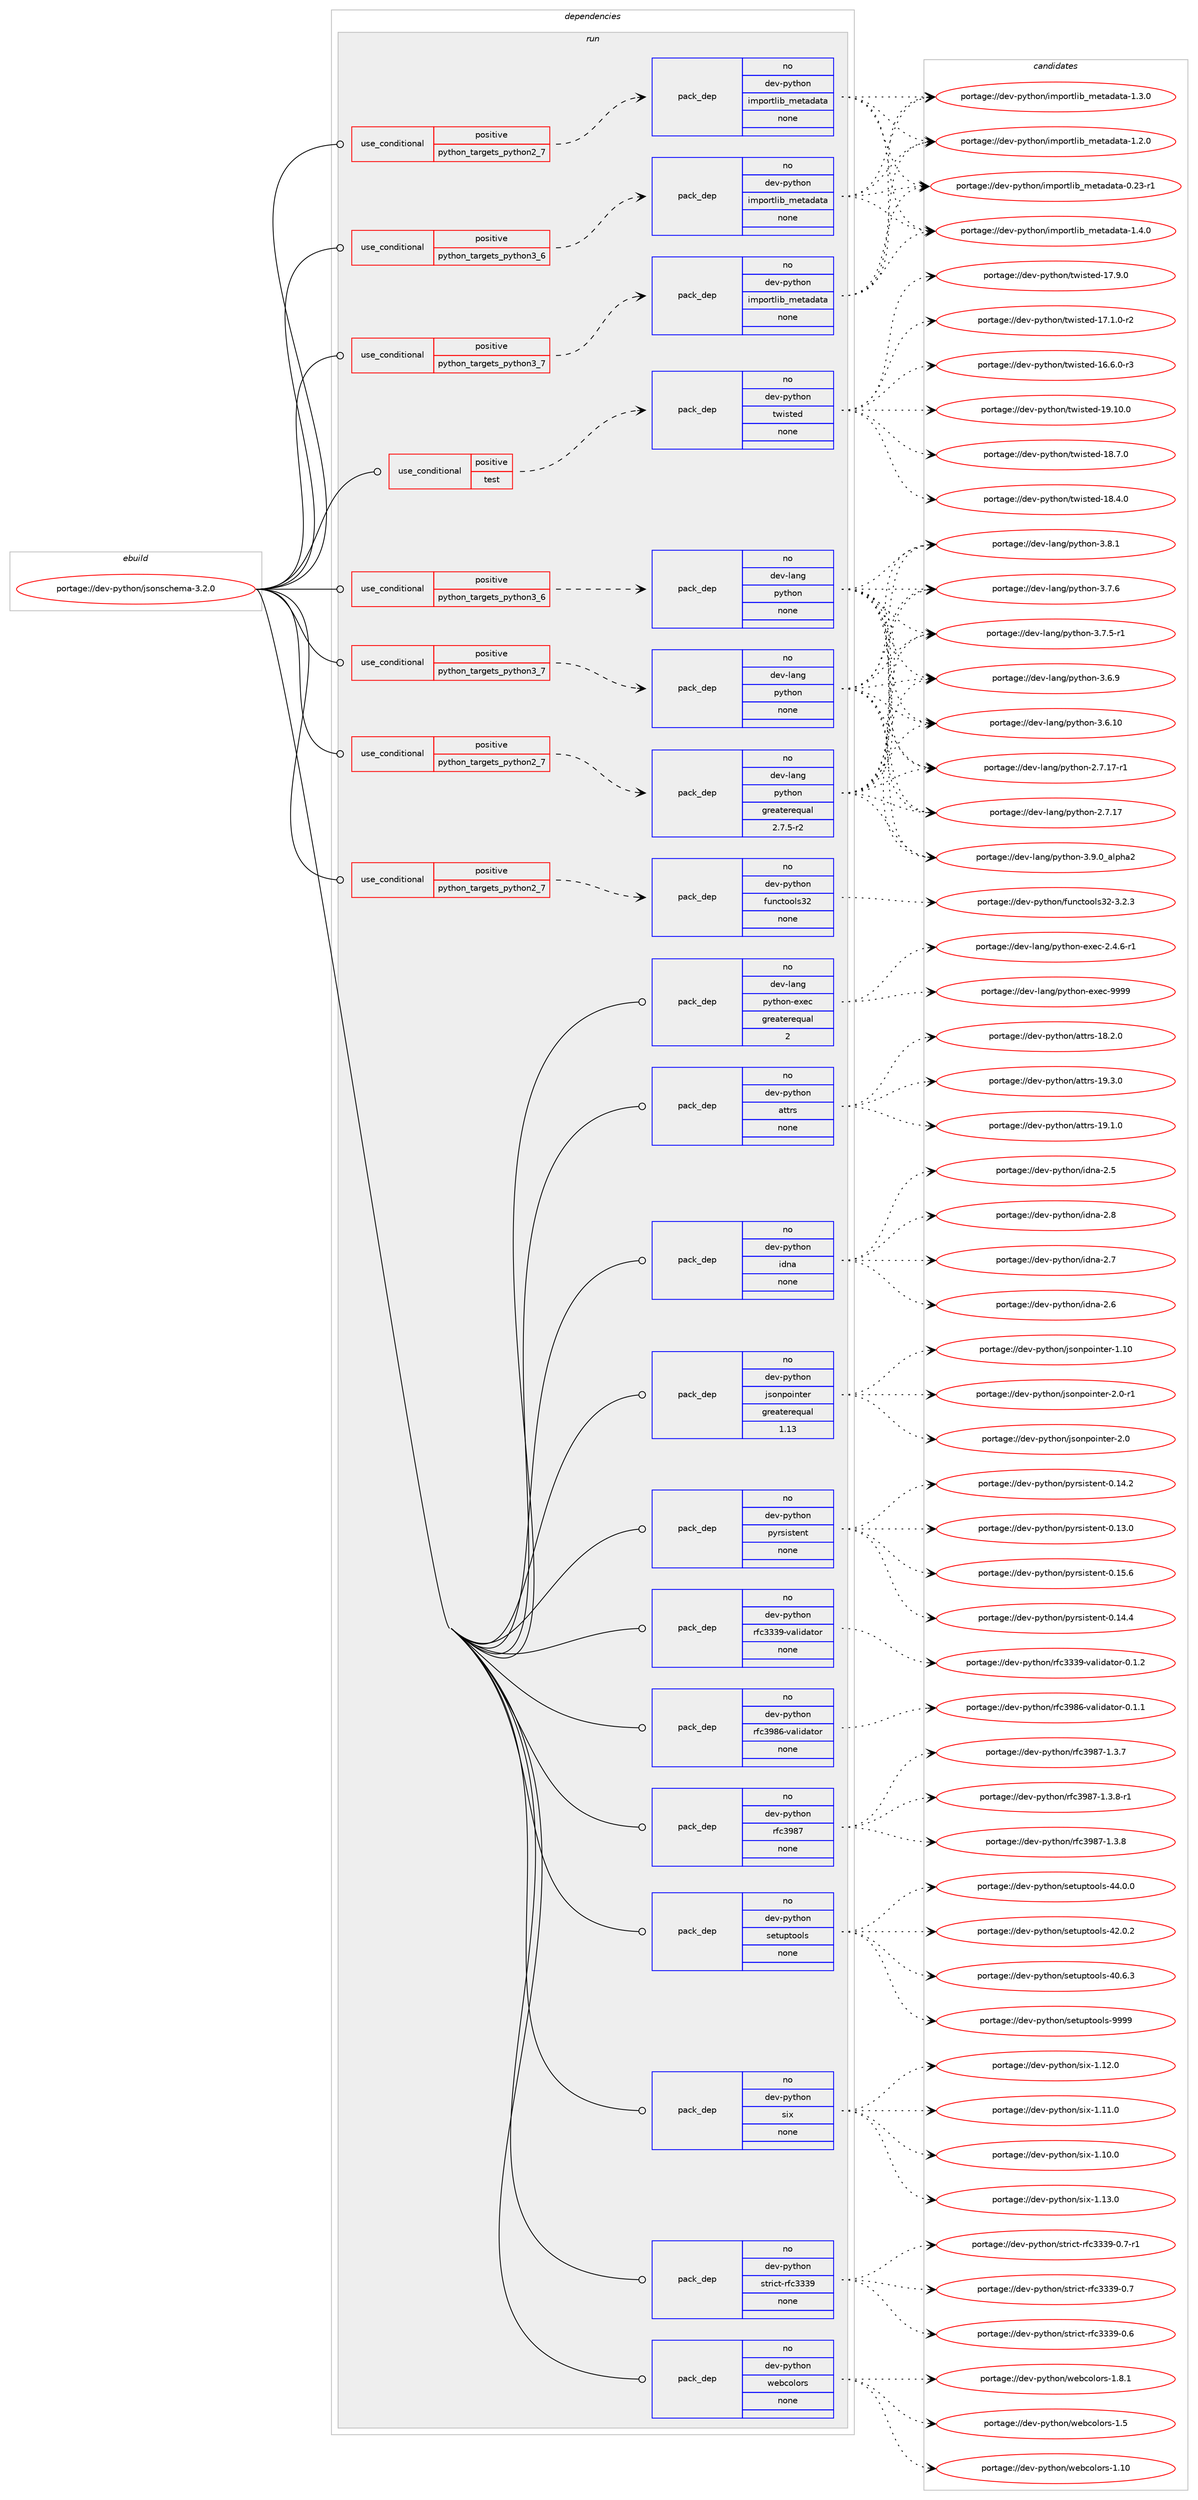 digraph prolog {

# *************
# Graph options
# *************

newrank=true;
concentrate=true;
compound=true;
graph [rankdir=LR,fontname=Helvetica,fontsize=10,ranksep=1.5];#, ranksep=2.5, nodesep=0.2];
edge  [arrowhead=vee];
node  [fontname=Helvetica,fontsize=10];

# **********
# The ebuild
# **********

subgraph cluster_leftcol {
color=gray;
label=<<i>ebuild</i>>;
id [label="portage://dev-python/jsonschema-3.2.0", color=red, width=4, href="../dev-python/jsonschema-3.2.0.svg"];
}

# ****************
# The dependencies
# ****************

subgraph cluster_midcol {
color=gray;
label=<<i>dependencies</i>>;
subgraph cluster_compile {
fillcolor="#eeeeee";
style=filled;
label=<<i>compile</i>>;
}
subgraph cluster_compileandrun {
fillcolor="#eeeeee";
style=filled;
label=<<i>compile and run</i>>;
}
subgraph cluster_run {
fillcolor="#eeeeee";
style=filled;
label=<<i>run</i>>;
subgraph cond113858 {
dependency453580 [label=<<TABLE BORDER="0" CELLBORDER="1" CELLSPACING="0" CELLPADDING="4"><TR><TD ROWSPAN="3" CELLPADDING="10">use_conditional</TD></TR><TR><TD>positive</TD></TR><TR><TD>python_targets_python2_7</TD></TR></TABLE>>, shape=none, color=red];
subgraph pack334740 {
dependency453581 [label=<<TABLE BORDER="0" CELLBORDER="1" CELLSPACING="0" CELLPADDING="4" WIDTH="220"><TR><TD ROWSPAN="6" CELLPADDING="30">pack_dep</TD></TR><TR><TD WIDTH="110">no</TD></TR><TR><TD>dev-lang</TD></TR><TR><TD>python</TD></TR><TR><TD>greaterequal</TD></TR><TR><TD>2.7.5-r2</TD></TR></TABLE>>, shape=none, color=blue];
}
dependency453580:e -> dependency453581:w [weight=20,style="dashed",arrowhead="vee"];
}
id:e -> dependency453580:w [weight=20,style="solid",arrowhead="odot"];
subgraph cond113859 {
dependency453582 [label=<<TABLE BORDER="0" CELLBORDER="1" CELLSPACING="0" CELLPADDING="4"><TR><TD ROWSPAN="3" CELLPADDING="10">use_conditional</TD></TR><TR><TD>positive</TD></TR><TR><TD>python_targets_python2_7</TD></TR></TABLE>>, shape=none, color=red];
subgraph pack334741 {
dependency453583 [label=<<TABLE BORDER="0" CELLBORDER="1" CELLSPACING="0" CELLPADDING="4" WIDTH="220"><TR><TD ROWSPAN="6" CELLPADDING="30">pack_dep</TD></TR><TR><TD WIDTH="110">no</TD></TR><TR><TD>dev-python</TD></TR><TR><TD>functools32</TD></TR><TR><TD>none</TD></TR><TR><TD></TD></TR></TABLE>>, shape=none, color=blue];
}
dependency453582:e -> dependency453583:w [weight=20,style="dashed",arrowhead="vee"];
}
id:e -> dependency453582:w [weight=20,style="solid",arrowhead="odot"];
subgraph cond113860 {
dependency453584 [label=<<TABLE BORDER="0" CELLBORDER="1" CELLSPACING="0" CELLPADDING="4"><TR><TD ROWSPAN="3" CELLPADDING="10">use_conditional</TD></TR><TR><TD>positive</TD></TR><TR><TD>python_targets_python2_7</TD></TR></TABLE>>, shape=none, color=red];
subgraph pack334742 {
dependency453585 [label=<<TABLE BORDER="0" CELLBORDER="1" CELLSPACING="0" CELLPADDING="4" WIDTH="220"><TR><TD ROWSPAN="6" CELLPADDING="30">pack_dep</TD></TR><TR><TD WIDTH="110">no</TD></TR><TR><TD>dev-python</TD></TR><TR><TD>importlib_metadata</TD></TR><TR><TD>none</TD></TR><TR><TD></TD></TR></TABLE>>, shape=none, color=blue];
}
dependency453584:e -> dependency453585:w [weight=20,style="dashed",arrowhead="vee"];
}
id:e -> dependency453584:w [weight=20,style="solid",arrowhead="odot"];
subgraph cond113861 {
dependency453586 [label=<<TABLE BORDER="0" CELLBORDER="1" CELLSPACING="0" CELLPADDING="4"><TR><TD ROWSPAN="3" CELLPADDING="10">use_conditional</TD></TR><TR><TD>positive</TD></TR><TR><TD>python_targets_python3_6</TD></TR></TABLE>>, shape=none, color=red];
subgraph pack334743 {
dependency453587 [label=<<TABLE BORDER="0" CELLBORDER="1" CELLSPACING="0" CELLPADDING="4" WIDTH="220"><TR><TD ROWSPAN="6" CELLPADDING="30">pack_dep</TD></TR><TR><TD WIDTH="110">no</TD></TR><TR><TD>dev-lang</TD></TR><TR><TD>python</TD></TR><TR><TD>none</TD></TR><TR><TD></TD></TR></TABLE>>, shape=none, color=blue];
}
dependency453586:e -> dependency453587:w [weight=20,style="dashed",arrowhead="vee"];
}
id:e -> dependency453586:w [weight=20,style="solid",arrowhead="odot"];
subgraph cond113862 {
dependency453588 [label=<<TABLE BORDER="0" CELLBORDER="1" CELLSPACING="0" CELLPADDING="4"><TR><TD ROWSPAN="3" CELLPADDING="10">use_conditional</TD></TR><TR><TD>positive</TD></TR><TR><TD>python_targets_python3_6</TD></TR></TABLE>>, shape=none, color=red];
subgraph pack334744 {
dependency453589 [label=<<TABLE BORDER="0" CELLBORDER="1" CELLSPACING="0" CELLPADDING="4" WIDTH="220"><TR><TD ROWSPAN="6" CELLPADDING="30">pack_dep</TD></TR><TR><TD WIDTH="110">no</TD></TR><TR><TD>dev-python</TD></TR><TR><TD>importlib_metadata</TD></TR><TR><TD>none</TD></TR><TR><TD></TD></TR></TABLE>>, shape=none, color=blue];
}
dependency453588:e -> dependency453589:w [weight=20,style="dashed",arrowhead="vee"];
}
id:e -> dependency453588:w [weight=20,style="solid",arrowhead="odot"];
subgraph cond113863 {
dependency453590 [label=<<TABLE BORDER="0" CELLBORDER="1" CELLSPACING="0" CELLPADDING="4"><TR><TD ROWSPAN="3" CELLPADDING="10">use_conditional</TD></TR><TR><TD>positive</TD></TR><TR><TD>python_targets_python3_7</TD></TR></TABLE>>, shape=none, color=red];
subgraph pack334745 {
dependency453591 [label=<<TABLE BORDER="0" CELLBORDER="1" CELLSPACING="0" CELLPADDING="4" WIDTH="220"><TR><TD ROWSPAN="6" CELLPADDING="30">pack_dep</TD></TR><TR><TD WIDTH="110">no</TD></TR><TR><TD>dev-lang</TD></TR><TR><TD>python</TD></TR><TR><TD>none</TD></TR><TR><TD></TD></TR></TABLE>>, shape=none, color=blue];
}
dependency453590:e -> dependency453591:w [weight=20,style="dashed",arrowhead="vee"];
}
id:e -> dependency453590:w [weight=20,style="solid",arrowhead="odot"];
subgraph cond113864 {
dependency453592 [label=<<TABLE BORDER="0" CELLBORDER="1" CELLSPACING="0" CELLPADDING="4"><TR><TD ROWSPAN="3" CELLPADDING="10">use_conditional</TD></TR><TR><TD>positive</TD></TR><TR><TD>python_targets_python3_7</TD></TR></TABLE>>, shape=none, color=red];
subgraph pack334746 {
dependency453593 [label=<<TABLE BORDER="0" CELLBORDER="1" CELLSPACING="0" CELLPADDING="4" WIDTH="220"><TR><TD ROWSPAN="6" CELLPADDING="30">pack_dep</TD></TR><TR><TD WIDTH="110">no</TD></TR><TR><TD>dev-python</TD></TR><TR><TD>importlib_metadata</TD></TR><TR><TD>none</TD></TR><TR><TD></TD></TR></TABLE>>, shape=none, color=blue];
}
dependency453592:e -> dependency453593:w [weight=20,style="dashed",arrowhead="vee"];
}
id:e -> dependency453592:w [weight=20,style="solid",arrowhead="odot"];
subgraph cond113865 {
dependency453594 [label=<<TABLE BORDER="0" CELLBORDER="1" CELLSPACING="0" CELLPADDING="4"><TR><TD ROWSPAN="3" CELLPADDING="10">use_conditional</TD></TR><TR><TD>positive</TD></TR><TR><TD>test</TD></TR></TABLE>>, shape=none, color=red];
subgraph pack334747 {
dependency453595 [label=<<TABLE BORDER="0" CELLBORDER="1" CELLSPACING="0" CELLPADDING="4" WIDTH="220"><TR><TD ROWSPAN="6" CELLPADDING="30">pack_dep</TD></TR><TR><TD WIDTH="110">no</TD></TR><TR><TD>dev-python</TD></TR><TR><TD>twisted</TD></TR><TR><TD>none</TD></TR><TR><TD></TD></TR></TABLE>>, shape=none, color=blue];
}
dependency453594:e -> dependency453595:w [weight=20,style="dashed",arrowhead="vee"];
}
id:e -> dependency453594:w [weight=20,style="solid",arrowhead="odot"];
subgraph pack334748 {
dependency453596 [label=<<TABLE BORDER="0" CELLBORDER="1" CELLSPACING="0" CELLPADDING="4" WIDTH="220"><TR><TD ROWSPAN="6" CELLPADDING="30">pack_dep</TD></TR><TR><TD WIDTH="110">no</TD></TR><TR><TD>dev-lang</TD></TR><TR><TD>python-exec</TD></TR><TR><TD>greaterequal</TD></TR><TR><TD>2</TD></TR></TABLE>>, shape=none, color=blue];
}
id:e -> dependency453596:w [weight=20,style="solid",arrowhead="odot"];
subgraph pack334749 {
dependency453597 [label=<<TABLE BORDER="0" CELLBORDER="1" CELLSPACING="0" CELLPADDING="4" WIDTH="220"><TR><TD ROWSPAN="6" CELLPADDING="30">pack_dep</TD></TR><TR><TD WIDTH="110">no</TD></TR><TR><TD>dev-python</TD></TR><TR><TD>attrs</TD></TR><TR><TD>none</TD></TR><TR><TD></TD></TR></TABLE>>, shape=none, color=blue];
}
id:e -> dependency453597:w [weight=20,style="solid",arrowhead="odot"];
subgraph pack334750 {
dependency453598 [label=<<TABLE BORDER="0" CELLBORDER="1" CELLSPACING="0" CELLPADDING="4" WIDTH="220"><TR><TD ROWSPAN="6" CELLPADDING="30">pack_dep</TD></TR><TR><TD WIDTH="110">no</TD></TR><TR><TD>dev-python</TD></TR><TR><TD>idna</TD></TR><TR><TD>none</TD></TR><TR><TD></TD></TR></TABLE>>, shape=none, color=blue];
}
id:e -> dependency453598:w [weight=20,style="solid",arrowhead="odot"];
subgraph pack334751 {
dependency453599 [label=<<TABLE BORDER="0" CELLBORDER="1" CELLSPACING="0" CELLPADDING="4" WIDTH="220"><TR><TD ROWSPAN="6" CELLPADDING="30">pack_dep</TD></TR><TR><TD WIDTH="110">no</TD></TR><TR><TD>dev-python</TD></TR><TR><TD>jsonpointer</TD></TR><TR><TD>greaterequal</TD></TR><TR><TD>1.13</TD></TR></TABLE>>, shape=none, color=blue];
}
id:e -> dependency453599:w [weight=20,style="solid",arrowhead="odot"];
subgraph pack334752 {
dependency453600 [label=<<TABLE BORDER="0" CELLBORDER="1" CELLSPACING="0" CELLPADDING="4" WIDTH="220"><TR><TD ROWSPAN="6" CELLPADDING="30">pack_dep</TD></TR><TR><TD WIDTH="110">no</TD></TR><TR><TD>dev-python</TD></TR><TR><TD>pyrsistent</TD></TR><TR><TD>none</TD></TR><TR><TD></TD></TR></TABLE>>, shape=none, color=blue];
}
id:e -> dependency453600:w [weight=20,style="solid",arrowhead="odot"];
subgraph pack334753 {
dependency453601 [label=<<TABLE BORDER="0" CELLBORDER="1" CELLSPACING="0" CELLPADDING="4" WIDTH="220"><TR><TD ROWSPAN="6" CELLPADDING="30">pack_dep</TD></TR><TR><TD WIDTH="110">no</TD></TR><TR><TD>dev-python</TD></TR><TR><TD>rfc3339-validator</TD></TR><TR><TD>none</TD></TR><TR><TD></TD></TR></TABLE>>, shape=none, color=blue];
}
id:e -> dependency453601:w [weight=20,style="solid",arrowhead="odot"];
subgraph pack334754 {
dependency453602 [label=<<TABLE BORDER="0" CELLBORDER="1" CELLSPACING="0" CELLPADDING="4" WIDTH="220"><TR><TD ROWSPAN="6" CELLPADDING="30">pack_dep</TD></TR><TR><TD WIDTH="110">no</TD></TR><TR><TD>dev-python</TD></TR><TR><TD>rfc3986-validator</TD></TR><TR><TD>none</TD></TR><TR><TD></TD></TR></TABLE>>, shape=none, color=blue];
}
id:e -> dependency453602:w [weight=20,style="solid",arrowhead="odot"];
subgraph pack334755 {
dependency453603 [label=<<TABLE BORDER="0" CELLBORDER="1" CELLSPACING="0" CELLPADDING="4" WIDTH="220"><TR><TD ROWSPAN="6" CELLPADDING="30">pack_dep</TD></TR><TR><TD WIDTH="110">no</TD></TR><TR><TD>dev-python</TD></TR><TR><TD>rfc3987</TD></TR><TR><TD>none</TD></TR><TR><TD></TD></TR></TABLE>>, shape=none, color=blue];
}
id:e -> dependency453603:w [weight=20,style="solid",arrowhead="odot"];
subgraph pack334756 {
dependency453604 [label=<<TABLE BORDER="0" CELLBORDER="1" CELLSPACING="0" CELLPADDING="4" WIDTH="220"><TR><TD ROWSPAN="6" CELLPADDING="30">pack_dep</TD></TR><TR><TD WIDTH="110">no</TD></TR><TR><TD>dev-python</TD></TR><TR><TD>setuptools</TD></TR><TR><TD>none</TD></TR><TR><TD></TD></TR></TABLE>>, shape=none, color=blue];
}
id:e -> dependency453604:w [weight=20,style="solid",arrowhead="odot"];
subgraph pack334757 {
dependency453605 [label=<<TABLE BORDER="0" CELLBORDER="1" CELLSPACING="0" CELLPADDING="4" WIDTH="220"><TR><TD ROWSPAN="6" CELLPADDING="30">pack_dep</TD></TR><TR><TD WIDTH="110">no</TD></TR><TR><TD>dev-python</TD></TR><TR><TD>six</TD></TR><TR><TD>none</TD></TR><TR><TD></TD></TR></TABLE>>, shape=none, color=blue];
}
id:e -> dependency453605:w [weight=20,style="solid",arrowhead="odot"];
subgraph pack334758 {
dependency453606 [label=<<TABLE BORDER="0" CELLBORDER="1" CELLSPACING="0" CELLPADDING="4" WIDTH="220"><TR><TD ROWSPAN="6" CELLPADDING="30">pack_dep</TD></TR><TR><TD WIDTH="110">no</TD></TR><TR><TD>dev-python</TD></TR><TR><TD>strict-rfc3339</TD></TR><TR><TD>none</TD></TR><TR><TD></TD></TR></TABLE>>, shape=none, color=blue];
}
id:e -> dependency453606:w [weight=20,style="solid",arrowhead="odot"];
subgraph pack334759 {
dependency453607 [label=<<TABLE BORDER="0" CELLBORDER="1" CELLSPACING="0" CELLPADDING="4" WIDTH="220"><TR><TD ROWSPAN="6" CELLPADDING="30">pack_dep</TD></TR><TR><TD WIDTH="110">no</TD></TR><TR><TD>dev-python</TD></TR><TR><TD>webcolors</TD></TR><TR><TD>none</TD></TR><TR><TD></TD></TR></TABLE>>, shape=none, color=blue];
}
id:e -> dependency453607:w [weight=20,style="solid",arrowhead="odot"];
}
}

# **************
# The candidates
# **************

subgraph cluster_choices {
rank=same;
color=gray;
label=<<i>candidates</i>>;

subgraph choice334740 {
color=black;
nodesep=1;
choice10010111845108971101034711212111610411111045514657464895971081121049750 [label="portage://dev-lang/python-3.9.0_alpha2", color=red, width=4,href="../dev-lang/python-3.9.0_alpha2.svg"];
choice100101118451089711010347112121116104111110455146564649 [label="portage://dev-lang/python-3.8.1", color=red, width=4,href="../dev-lang/python-3.8.1.svg"];
choice100101118451089711010347112121116104111110455146554654 [label="portage://dev-lang/python-3.7.6", color=red, width=4,href="../dev-lang/python-3.7.6.svg"];
choice1001011184510897110103471121211161041111104551465546534511449 [label="portage://dev-lang/python-3.7.5-r1", color=red, width=4,href="../dev-lang/python-3.7.5-r1.svg"];
choice100101118451089711010347112121116104111110455146544657 [label="portage://dev-lang/python-3.6.9", color=red, width=4,href="../dev-lang/python-3.6.9.svg"];
choice10010111845108971101034711212111610411111045514654464948 [label="portage://dev-lang/python-3.6.10", color=red, width=4,href="../dev-lang/python-3.6.10.svg"];
choice100101118451089711010347112121116104111110455046554649554511449 [label="portage://dev-lang/python-2.7.17-r1", color=red, width=4,href="../dev-lang/python-2.7.17-r1.svg"];
choice10010111845108971101034711212111610411111045504655464955 [label="portage://dev-lang/python-2.7.17", color=red, width=4,href="../dev-lang/python-2.7.17.svg"];
dependency453581:e -> choice10010111845108971101034711212111610411111045514657464895971081121049750:w [style=dotted,weight="100"];
dependency453581:e -> choice100101118451089711010347112121116104111110455146564649:w [style=dotted,weight="100"];
dependency453581:e -> choice100101118451089711010347112121116104111110455146554654:w [style=dotted,weight="100"];
dependency453581:e -> choice1001011184510897110103471121211161041111104551465546534511449:w [style=dotted,weight="100"];
dependency453581:e -> choice100101118451089711010347112121116104111110455146544657:w [style=dotted,weight="100"];
dependency453581:e -> choice10010111845108971101034711212111610411111045514654464948:w [style=dotted,weight="100"];
dependency453581:e -> choice100101118451089711010347112121116104111110455046554649554511449:w [style=dotted,weight="100"];
dependency453581:e -> choice10010111845108971101034711212111610411111045504655464955:w [style=dotted,weight="100"];
}
subgraph choice334741 {
color=black;
nodesep=1;
choice1001011184511212111610411111047102117110991161111111081155150455146504651 [label="portage://dev-python/functools32-3.2.3", color=red, width=4,href="../dev-python/functools32-3.2.3.svg"];
dependency453583:e -> choice1001011184511212111610411111047102117110991161111111081155150455146504651:w [style=dotted,weight="100"];
}
subgraph choice334742 {
color=black;
nodesep=1;
choice10010111845112121116104111110471051091121111141161081059895109101116971009711697454946524648 [label="portage://dev-python/importlib_metadata-1.4.0", color=red, width=4,href="../dev-python/importlib_metadata-1.4.0.svg"];
choice10010111845112121116104111110471051091121111141161081059895109101116971009711697454946514648 [label="portage://dev-python/importlib_metadata-1.3.0", color=red, width=4,href="../dev-python/importlib_metadata-1.3.0.svg"];
choice10010111845112121116104111110471051091121111141161081059895109101116971009711697454946504648 [label="portage://dev-python/importlib_metadata-1.2.0", color=red, width=4,href="../dev-python/importlib_metadata-1.2.0.svg"];
choice1001011184511212111610411111047105109112111114116108105989510910111697100971169745484650514511449 [label="portage://dev-python/importlib_metadata-0.23-r1", color=red, width=4,href="../dev-python/importlib_metadata-0.23-r1.svg"];
dependency453585:e -> choice10010111845112121116104111110471051091121111141161081059895109101116971009711697454946524648:w [style=dotted,weight="100"];
dependency453585:e -> choice10010111845112121116104111110471051091121111141161081059895109101116971009711697454946514648:w [style=dotted,weight="100"];
dependency453585:e -> choice10010111845112121116104111110471051091121111141161081059895109101116971009711697454946504648:w [style=dotted,weight="100"];
dependency453585:e -> choice1001011184511212111610411111047105109112111114116108105989510910111697100971169745484650514511449:w [style=dotted,weight="100"];
}
subgraph choice334743 {
color=black;
nodesep=1;
choice10010111845108971101034711212111610411111045514657464895971081121049750 [label="portage://dev-lang/python-3.9.0_alpha2", color=red, width=4,href="../dev-lang/python-3.9.0_alpha2.svg"];
choice100101118451089711010347112121116104111110455146564649 [label="portage://dev-lang/python-3.8.1", color=red, width=4,href="../dev-lang/python-3.8.1.svg"];
choice100101118451089711010347112121116104111110455146554654 [label="portage://dev-lang/python-3.7.6", color=red, width=4,href="../dev-lang/python-3.7.6.svg"];
choice1001011184510897110103471121211161041111104551465546534511449 [label="portage://dev-lang/python-3.7.5-r1", color=red, width=4,href="../dev-lang/python-3.7.5-r1.svg"];
choice100101118451089711010347112121116104111110455146544657 [label="portage://dev-lang/python-3.6.9", color=red, width=4,href="../dev-lang/python-3.6.9.svg"];
choice10010111845108971101034711212111610411111045514654464948 [label="portage://dev-lang/python-3.6.10", color=red, width=4,href="../dev-lang/python-3.6.10.svg"];
choice100101118451089711010347112121116104111110455046554649554511449 [label="portage://dev-lang/python-2.7.17-r1", color=red, width=4,href="../dev-lang/python-2.7.17-r1.svg"];
choice10010111845108971101034711212111610411111045504655464955 [label="portage://dev-lang/python-2.7.17", color=red, width=4,href="../dev-lang/python-2.7.17.svg"];
dependency453587:e -> choice10010111845108971101034711212111610411111045514657464895971081121049750:w [style=dotted,weight="100"];
dependency453587:e -> choice100101118451089711010347112121116104111110455146564649:w [style=dotted,weight="100"];
dependency453587:e -> choice100101118451089711010347112121116104111110455146554654:w [style=dotted,weight="100"];
dependency453587:e -> choice1001011184510897110103471121211161041111104551465546534511449:w [style=dotted,weight="100"];
dependency453587:e -> choice100101118451089711010347112121116104111110455146544657:w [style=dotted,weight="100"];
dependency453587:e -> choice10010111845108971101034711212111610411111045514654464948:w [style=dotted,weight="100"];
dependency453587:e -> choice100101118451089711010347112121116104111110455046554649554511449:w [style=dotted,weight="100"];
dependency453587:e -> choice10010111845108971101034711212111610411111045504655464955:w [style=dotted,weight="100"];
}
subgraph choice334744 {
color=black;
nodesep=1;
choice10010111845112121116104111110471051091121111141161081059895109101116971009711697454946524648 [label="portage://dev-python/importlib_metadata-1.4.0", color=red, width=4,href="../dev-python/importlib_metadata-1.4.0.svg"];
choice10010111845112121116104111110471051091121111141161081059895109101116971009711697454946514648 [label="portage://dev-python/importlib_metadata-1.3.0", color=red, width=4,href="../dev-python/importlib_metadata-1.3.0.svg"];
choice10010111845112121116104111110471051091121111141161081059895109101116971009711697454946504648 [label="portage://dev-python/importlib_metadata-1.2.0", color=red, width=4,href="../dev-python/importlib_metadata-1.2.0.svg"];
choice1001011184511212111610411111047105109112111114116108105989510910111697100971169745484650514511449 [label="portage://dev-python/importlib_metadata-0.23-r1", color=red, width=4,href="../dev-python/importlib_metadata-0.23-r1.svg"];
dependency453589:e -> choice10010111845112121116104111110471051091121111141161081059895109101116971009711697454946524648:w [style=dotted,weight="100"];
dependency453589:e -> choice10010111845112121116104111110471051091121111141161081059895109101116971009711697454946514648:w [style=dotted,weight="100"];
dependency453589:e -> choice10010111845112121116104111110471051091121111141161081059895109101116971009711697454946504648:w [style=dotted,weight="100"];
dependency453589:e -> choice1001011184511212111610411111047105109112111114116108105989510910111697100971169745484650514511449:w [style=dotted,weight="100"];
}
subgraph choice334745 {
color=black;
nodesep=1;
choice10010111845108971101034711212111610411111045514657464895971081121049750 [label="portage://dev-lang/python-3.9.0_alpha2", color=red, width=4,href="../dev-lang/python-3.9.0_alpha2.svg"];
choice100101118451089711010347112121116104111110455146564649 [label="portage://dev-lang/python-3.8.1", color=red, width=4,href="../dev-lang/python-3.8.1.svg"];
choice100101118451089711010347112121116104111110455146554654 [label="portage://dev-lang/python-3.7.6", color=red, width=4,href="../dev-lang/python-3.7.6.svg"];
choice1001011184510897110103471121211161041111104551465546534511449 [label="portage://dev-lang/python-3.7.5-r1", color=red, width=4,href="../dev-lang/python-3.7.5-r1.svg"];
choice100101118451089711010347112121116104111110455146544657 [label="portage://dev-lang/python-3.6.9", color=red, width=4,href="../dev-lang/python-3.6.9.svg"];
choice10010111845108971101034711212111610411111045514654464948 [label="portage://dev-lang/python-3.6.10", color=red, width=4,href="../dev-lang/python-3.6.10.svg"];
choice100101118451089711010347112121116104111110455046554649554511449 [label="portage://dev-lang/python-2.7.17-r1", color=red, width=4,href="../dev-lang/python-2.7.17-r1.svg"];
choice10010111845108971101034711212111610411111045504655464955 [label="portage://dev-lang/python-2.7.17", color=red, width=4,href="../dev-lang/python-2.7.17.svg"];
dependency453591:e -> choice10010111845108971101034711212111610411111045514657464895971081121049750:w [style=dotted,weight="100"];
dependency453591:e -> choice100101118451089711010347112121116104111110455146564649:w [style=dotted,weight="100"];
dependency453591:e -> choice100101118451089711010347112121116104111110455146554654:w [style=dotted,weight="100"];
dependency453591:e -> choice1001011184510897110103471121211161041111104551465546534511449:w [style=dotted,weight="100"];
dependency453591:e -> choice100101118451089711010347112121116104111110455146544657:w [style=dotted,weight="100"];
dependency453591:e -> choice10010111845108971101034711212111610411111045514654464948:w [style=dotted,weight="100"];
dependency453591:e -> choice100101118451089711010347112121116104111110455046554649554511449:w [style=dotted,weight="100"];
dependency453591:e -> choice10010111845108971101034711212111610411111045504655464955:w [style=dotted,weight="100"];
}
subgraph choice334746 {
color=black;
nodesep=1;
choice10010111845112121116104111110471051091121111141161081059895109101116971009711697454946524648 [label="portage://dev-python/importlib_metadata-1.4.0", color=red, width=4,href="../dev-python/importlib_metadata-1.4.0.svg"];
choice10010111845112121116104111110471051091121111141161081059895109101116971009711697454946514648 [label="portage://dev-python/importlib_metadata-1.3.0", color=red, width=4,href="../dev-python/importlib_metadata-1.3.0.svg"];
choice10010111845112121116104111110471051091121111141161081059895109101116971009711697454946504648 [label="portage://dev-python/importlib_metadata-1.2.0", color=red, width=4,href="../dev-python/importlib_metadata-1.2.0.svg"];
choice1001011184511212111610411111047105109112111114116108105989510910111697100971169745484650514511449 [label="portage://dev-python/importlib_metadata-0.23-r1", color=red, width=4,href="../dev-python/importlib_metadata-0.23-r1.svg"];
dependency453593:e -> choice10010111845112121116104111110471051091121111141161081059895109101116971009711697454946524648:w [style=dotted,weight="100"];
dependency453593:e -> choice10010111845112121116104111110471051091121111141161081059895109101116971009711697454946514648:w [style=dotted,weight="100"];
dependency453593:e -> choice10010111845112121116104111110471051091121111141161081059895109101116971009711697454946504648:w [style=dotted,weight="100"];
dependency453593:e -> choice1001011184511212111610411111047105109112111114116108105989510910111697100971169745484650514511449:w [style=dotted,weight="100"];
}
subgraph choice334747 {
color=black;
nodesep=1;
choice10010111845112121116104111110471161191051151161011004549574649484648 [label="portage://dev-python/twisted-19.10.0", color=red, width=4,href="../dev-python/twisted-19.10.0.svg"];
choice100101118451121211161041111104711611910511511610110045495646554648 [label="portage://dev-python/twisted-18.7.0", color=red, width=4,href="../dev-python/twisted-18.7.0.svg"];
choice100101118451121211161041111104711611910511511610110045495646524648 [label="portage://dev-python/twisted-18.4.0", color=red, width=4,href="../dev-python/twisted-18.4.0.svg"];
choice100101118451121211161041111104711611910511511610110045495546574648 [label="portage://dev-python/twisted-17.9.0", color=red, width=4,href="../dev-python/twisted-17.9.0.svg"];
choice1001011184511212111610411111047116119105115116101100454955464946484511450 [label="portage://dev-python/twisted-17.1.0-r2", color=red, width=4,href="../dev-python/twisted-17.1.0-r2.svg"];
choice1001011184511212111610411111047116119105115116101100454954465446484511451 [label="portage://dev-python/twisted-16.6.0-r3", color=red, width=4,href="../dev-python/twisted-16.6.0-r3.svg"];
dependency453595:e -> choice10010111845112121116104111110471161191051151161011004549574649484648:w [style=dotted,weight="100"];
dependency453595:e -> choice100101118451121211161041111104711611910511511610110045495646554648:w [style=dotted,weight="100"];
dependency453595:e -> choice100101118451121211161041111104711611910511511610110045495646524648:w [style=dotted,weight="100"];
dependency453595:e -> choice100101118451121211161041111104711611910511511610110045495546574648:w [style=dotted,weight="100"];
dependency453595:e -> choice1001011184511212111610411111047116119105115116101100454955464946484511450:w [style=dotted,weight="100"];
dependency453595:e -> choice1001011184511212111610411111047116119105115116101100454954465446484511451:w [style=dotted,weight="100"];
}
subgraph choice334748 {
color=black;
nodesep=1;
choice10010111845108971101034711212111610411111045101120101994557575757 [label="portage://dev-lang/python-exec-9999", color=red, width=4,href="../dev-lang/python-exec-9999.svg"];
choice10010111845108971101034711212111610411111045101120101994550465246544511449 [label="portage://dev-lang/python-exec-2.4.6-r1", color=red, width=4,href="../dev-lang/python-exec-2.4.6-r1.svg"];
dependency453596:e -> choice10010111845108971101034711212111610411111045101120101994557575757:w [style=dotted,weight="100"];
dependency453596:e -> choice10010111845108971101034711212111610411111045101120101994550465246544511449:w [style=dotted,weight="100"];
}
subgraph choice334749 {
color=black;
nodesep=1;
choice10010111845112121116104111110479711611611411545495746514648 [label="portage://dev-python/attrs-19.3.0", color=red, width=4,href="../dev-python/attrs-19.3.0.svg"];
choice10010111845112121116104111110479711611611411545495746494648 [label="portage://dev-python/attrs-19.1.0", color=red, width=4,href="../dev-python/attrs-19.1.0.svg"];
choice10010111845112121116104111110479711611611411545495646504648 [label="portage://dev-python/attrs-18.2.0", color=red, width=4,href="../dev-python/attrs-18.2.0.svg"];
dependency453597:e -> choice10010111845112121116104111110479711611611411545495746514648:w [style=dotted,weight="100"];
dependency453597:e -> choice10010111845112121116104111110479711611611411545495746494648:w [style=dotted,weight="100"];
dependency453597:e -> choice10010111845112121116104111110479711611611411545495646504648:w [style=dotted,weight="100"];
}
subgraph choice334750 {
color=black;
nodesep=1;
choice10010111845112121116104111110471051001109745504656 [label="portage://dev-python/idna-2.8", color=red, width=4,href="../dev-python/idna-2.8.svg"];
choice10010111845112121116104111110471051001109745504655 [label="portage://dev-python/idna-2.7", color=red, width=4,href="../dev-python/idna-2.7.svg"];
choice10010111845112121116104111110471051001109745504654 [label="portage://dev-python/idna-2.6", color=red, width=4,href="../dev-python/idna-2.6.svg"];
choice10010111845112121116104111110471051001109745504653 [label="portage://dev-python/idna-2.5", color=red, width=4,href="../dev-python/idna-2.5.svg"];
dependency453598:e -> choice10010111845112121116104111110471051001109745504656:w [style=dotted,weight="100"];
dependency453598:e -> choice10010111845112121116104111110471051001109745504655:w [style=dotted,weight="100"];
dependency453598:e -> choice10010111845112121116104111110471051001109745504654:w [style=dotted,weight="100"];
dependency453598:e -> choice10010111845112121116104111110471051001109745504653:w [style=dotted,weight="100"];
}
subgraph choice334751 {
color=black;
nodesep=1;
choice1001011184511212111610411111047106115111110112111105110116101114455046484511449 [label="portage://dev-python/jsonpointer-2.0-r1", color=red, width=4,href="../dev-python/jsonpointer-2.0-r1.svg"];
choice100101118451121211161041111104710611511111011211110511011610111445504648 [label="portage://dev-python/jsonpointer-2.0", color=red, width=4,href="../dev-python/jsonpointer-2.0.svg"];
choice10010111845112121116104111110471061151111101121111051101161011144549464948 [label="portage://dev-python/jsonpointer-1.10", color=red, width=4,href="../dev-python/jsonpointer-1.10.svg"];
dependency453599:e -> choice1001011184511212111610411111047106115111110112111105110116101114455046484511449:w [style=dotted,weight="100"];
dependency453599:e -> choice100101118451121211161041111104710611511111011211110511011610111445504648:w [style=dotted,weight="100"];
dependency453599:e -> choice10010111845112121116104111110471061151111101121111051101161011144549464948:w [style=dotted,weight="100"];
}
subgraph choice334752 {
color=black;
nodesep=1;
choice100101118451121211161041111104711212111411510511511610111011645484649534654 [label="portage://dev-python/pyrsistent-0.15.6", color=red, width=4,href="../dev-python/pyrsistent-0.15.6.svg"];
choice100101118451121211161041111104711212111411510511511610111011645484649524652 [label="portage://dev-python/pyrsistent-0.14.4", color=red, width=4,href="../dev-python/pyrsistent-0.14.4.svg"];
choice100101118451121211161041111104711212111411510511511610111011645484649524650 [label="portage://dev-python/pyrsistent-0.14.2", color=red, width=4,href="../dev-python/pyrsistent-0.14.2.svg"];
choice100101118451121211161041111104711212111411510511511610111011645484649514648 [label="portage://dev-python/pyrsistent-0.13.0", color=red, width=4,href="../dev-python/pyrsistent-0.13.0.svg"];
dependency453600:e -> choice100101118451121211161041111104711212111411510511511610111011645484649534654:w [style=dotted,weight="100"];
dependency453600:e -> choice100101118451121211161041111104711212111411510511511610111011645484649524652:w [style=dotted,weight="100"];
dependency453600:e -> choice100101118451121211161041111104711212111411510511511610111011645484649524650:w [style=dotted,weight="100"];
dependency453600:e -> choice100101118451121211161041111104711212111411510511511610111011645484649514648:w [style=dotted,weight="100"];
}
subgraph choice334753 {
color=black;
nodesep=1;
choice10010111845112121116104111110471141029951515157451189710810510097116111114454846494650 [label="portage://dev-python/rfc3339-validator-0.1.2", color=red, width=4,href="../dev-python/rfc3339-validator-0.1.2.svg"];
dependency453601:e -> choice10010111845112121116104111110471141029951515157451189710810510097116111114454846494650:w [style=dotted,weight="100"];
}
subgraph choice334754 {
color=black;
nodesep=1;
choice10010111845112121116104111110471141029951575654451189710810510097116111114454846494649 [label="portage://dev-python/rfc3986-validator-0.1.1", color=red, width=4,href="../dev-python/rfc3986-validator-0.1.1.svg"];
dependency453602:e -> choice10010111845112121116104111110471141029951575654451189710810510097116111114454846494649:w [style=dotted,weight="100"];
}
subgraph choice334755 {
color=black;
nodesep=1;
choice100101118451121211161041111104711410299515756554549465146564511449 [label="portage://dev-python/rfc3987-1.3.8-r1", color=red, width=4,href="../dev-python/rfc3987-1.3.8-r1.svg"];
choice10010111845112121116104111110471141029951575655454946514656 [label="portage://dev-python/rfc3987-1.3.8", color=red, width=4,href="../dev-python/rfc3987-1.3.8.svg"];
choice10010111845112121116104111110471141029951575655454946514655 [label="portage://dev-python/rfc3987-1.3.7", color=red, width=4,href="../dev-python/rfc3987-1.3.7.svg"];
dependency453603:e -> choice100101118451121211161041111104711410299515756554549465146564511449:w [style=dotted,weight="100"];
dependency453603:e -> choice10010111845112121116104111110471141029951575655454946514656:w [style=dotted,weight="100"];
dependency453603:e -> choice10010111845112121116104111110471141029951575655454946514655:w [style=dotted,weight="100"];
}
subgraph choice334756 {
color=black;
nodesep=1;
choice10010111845112121116104111110471151011161171121161111111081154557575757 [label="portage://dev-python/setuptools-9999", color=red, width=4,href="../dev-python/setuptools-9999.svg"];
choice100101118451121211161041111104711510111611711211611111110811545525246484648 [label="portage://dev-python/setuptools-44.0.0", color=red, width=4,href="../dev-python/setuptools-44.0.0.svg"];
choice100101118451121211161041111104711510111611711211611111110811545525046484650 [label="portage://dev-python/setuptools-42.0.2", color=red, width=4,href="../dev-python/setuptools-42.0.2.svg"];
choice100101118451121211161041111104711510111611711211611111110811545524846544651 [label="portage://dev-python/setuptools-40.6.3", color=red, width=4,href="../dev-python/setuptools-40.6.3.svg"];
dependency453604:e -> choice10010111845112121116104111110471151011161171121161111111081154557575757:w [style=dotted,weight="100"];
dependency453604:e -> choice100101118451121211161041111104711510111611711211611111110811545525246484648:w [style=dotted,weight="100"];
dependency453604:e -> choice100101118451121211161041111104711510111611711211611111110811545525046484650:w [style=dotted,weight="100"];
dependency453604:e -> choice100101118451121211161041111104711510111611711211611111110811545524846544651:w [style=dotted,weight="100"];
}
subgraph choice334757 {
color=black;
nodesep=1;
choice100101118451121211161041111104711510512045494649514648 [label="portage://dev-python/six-1.13.0", color=red, width=4,href="../dev-python/six-1.13.0.svg"];
choice100101118451121211161041111104711510512045494649504648 [label="portage://dev-python/six-1.12.0", color=red, width=4,href="../dev-python/six-1.12.0.svg"];
choice100101118451121211161041111104711510512045494649494648 [label="portage://dev-python/six-1.11.0", color=red, width=4,href="../dev-python/six-1.11.0.svg"];
choice100101118451121211161041111104711510512045494649484648 [label="portage://dev-python/six-1.10.0", color=red, width=4,href="../dev-python/six-1.10.0.svg"];
dependency453605:e -> choice100101118451121211161041111104711510512045494649514648:w [style=dotted,weight="100"];
dependency453605:e -> choice100101118451121211161041111104711510512045494649504648:w [style=dotted,weight="100"];
dependency453605:e -> choice100101118451121211161041111104711510512045494649494648:w [style=dotted,weight="100"];
dependency453605:e -> choice100101118451121211161041111104711510512045494649484648:w [style=dotted,weight="100"];
}
subgraph choice334758 {
color=black;
nodesep=1;
choice100101118451121211161041111104711511611410599116451141029951515157454846554511449 [label="portage://dev-python/strict-rfc3339-0.7-r1", color=red, width=4,href="../dev-python/strict-rfc3339-0.7-r1.svg"];
choice10010111845112121116104111110471151161141059911645114102995151515745484655 [label="portage://dev-python/strict-rfc3339-0.7", color=red, width=4,href="../dev-python/strict-rfc3339-0.7.svg"];
choice10010111845112121116104111110471151161141059911645114102995151515745484654 [label="portage://dev-python/strict-rfc3339-0.6", color=red, width=4,href="../dev-python/strict-rfc3339-0.6.svg"];
dependency453606:e -> choice100101118451121211161041111104711511611410599116451141029951515157454846554511449:w [style=dotted,weight="100"];
dependency453606:e -> choice10010111845112121116104111110471151161141059911645114102995151515745484655:w [style=dotted,weight="100"];
dependency453606:e -> choice10010111845112121116104111110471151161141059911645114102995151515745484654:w [style=dotted,weight="100"];
}
subgraph choice334759 {
color=black;
nodesep=1;
choice10010111845112121116104111110471191019899111108111114115454946564649 [label="portage://dev-python/webcolors-1.8.1", color=red, width=4,href="../dev-python/webcolors-1.8.1.svg"];
choice1001011184511212111610411111047119101989911110811111411545494653 [label="portage://dev-python/webcolors-1.5", color=red, width=4,href="../dev-python/webcolors-1.5.svg"];
choice100101118451121211161041111104711910198991111081111141154549464948 [label="portage://dev-python/webcolors-1.10", color=red, width=4,href="../dev-python/webcolors-1.10.svg"];
dependency453607:e -> choice10010111845112121116104111110471191019899111108111114115454946564649:w [style=dotted,weight="100"];
dependency453607:e -> choice1001011184511212111610411111047119101989911110811111411545494653:w [style=dotted,weight="100"];
dependency453607:e -> choice100101118451121211161041111104711910198991111081111141154549464948:w [style=dotted,weight="100"];
}
}

}
